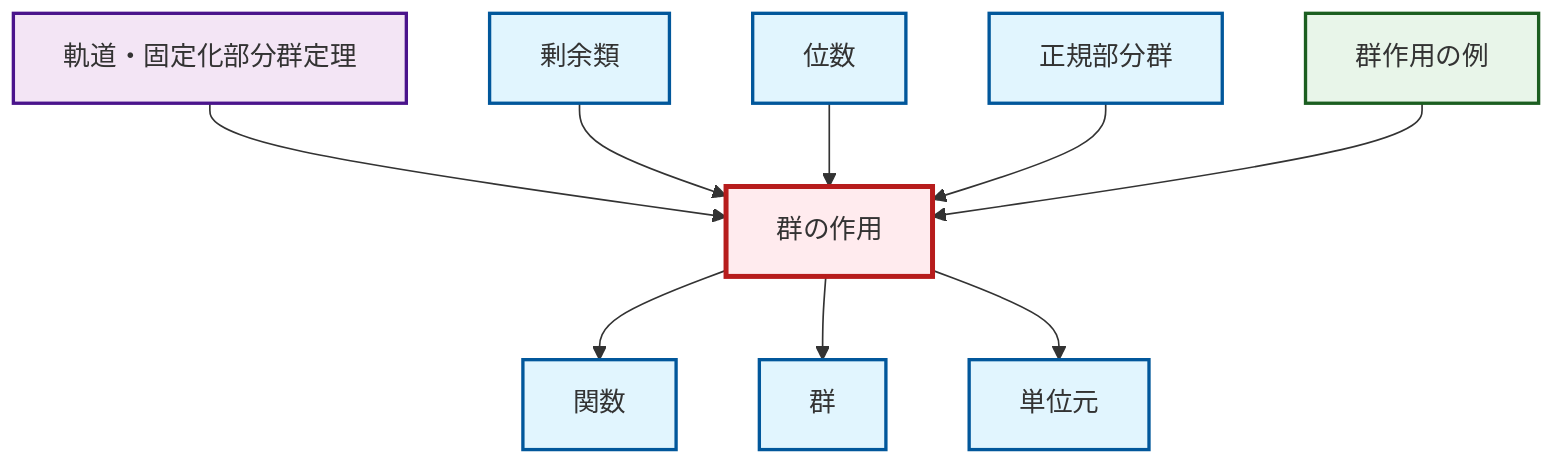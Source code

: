graph TD
    classDef definition fill:#e1f5fe,stroke:#01579b,stroke-width:2px
    classDef theorem fill:#f3e5f5,stroke:#4a148c,stroke-width:2px
    classDef axiom fill:#fff3e0,stroke:#e65100,stroke-width:2px
    classDef example fill:#e8f5e9,stroke:#1b5e20,stroke-width:2px
    classDef current fill:#ffebee,stroke:#b71c1c,stroke-width:3px
    ex-group-action-examples["群作用の例"]:::example
    def-function["関数"]:::definition
    def-group["群"]:::definition
    def-order["位数"]:::definition
    def-group-action["群の作用"]:::definition
    def-coset["剰余類"]:::definition
    def-identity-element["単位元"]:::definition
    thm-orbit-stabilizer["軌道・固定化部分群定理"]:::theorem
    def-normal-subgroup["正規部分群"]:::definition
    thm-orbit-stabilizer --> def-group-action
    def-coset --> def-group-action
    def-group-action --> def-function
    def-group-action --> def-group
    def-order --> def-group-action
    def-normal-subgroup --> def-group-action
    ex-group-action-examples --> def-group-action
    def-group-action --> def-identity-element
    class def-group-action current